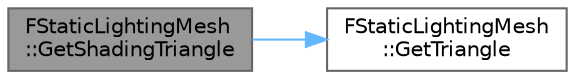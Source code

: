 digraph "FStaticLightingMesh::GetShadingTriangle"
{
 // INTERACTIVE_SVG=YES
 // LATEX_PDF_SIZE
  bgcolor="transparent";
  edge [fontname=Helvetica,fontsize=10,labelfontname=Helvetica,labelfontsize=10];
  node [fontname=Helvetica,fontsize=10,shape=box,height=0.2,width=0.4];
  rankdir="LR";
  Node1 [id="Node000001",label="FStaticLightingMesh\l::GetShadingTriangle",height=0.2,width=0.4,color="gray40", fillcolor="grey60", style="filled", fontcolor="black",tooltip="Accesses a triangle for shading."];
  Node1 -> Node2 [id="edge1_Node000001_Node000002",color="steelblue1",style="solid",tooltip=" "];
  Node2 [id="Node000002",label="FStaticLightingMesh\l::GetTriangle",height=0.2,width=0.4,color="grey40", fillcolor="white", style="filled",URL="$dd/dbe/classFStaticLightingMesh.html#aaa9b1fbb92cbe253ffe5d7274920f702",tooltip="Accesses a triangle."];
}
